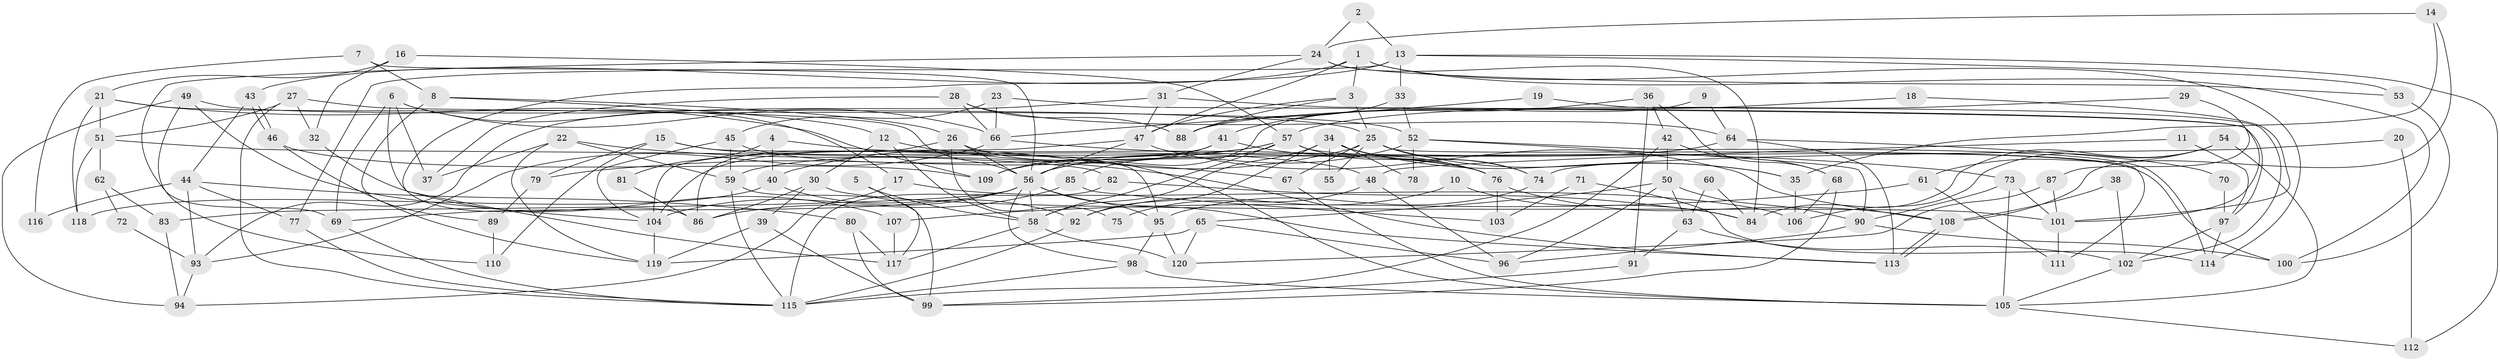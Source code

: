 // Generated by graph-tools (version 1.1) at 2025/14/03/09/25 04:14:50]
// undirected, 120 vertices, 240 edges
graph export_dot {
graph [start="1"]
  node [color=gray90,style=filled];
  1;
  2;
  3;
  4;
  5;
  6;
  7;
  8;
  9;
  10;
  11;
  12;
  13;
  14;
  15;
  16;
  17;
  18;
  19;
  20;
  21;
  22;
  23;
  24;
  25;
  26;
  27;
  28;
  29;
  30;
  31;
  32;
  33;
  34;
  35;
  36;
  37;
  38;
  39;
  40;
  41;
  42;
  43;
  44;
  45;
  46;
  47;
  48;
  49;
  50;
  51;
  52;
  53;
  54;
  55;
  56;
  57;
  58;
  59;
  60;
  61;
  62;
  63;
  64;
  65;
  66;
  67;
  68;
  69;
  70;
  71;
  72;
  73;
  74;
  75;
  76;
  77;
  78;
  79;
  80;
  81;
  82;
  83;
  84;
  85;
  86;
  87;
  88;
  89;
  90;
  91;
  92;
  93;
  94;
  95;
  96;
  97;
  98;
  99;
  100;
  101;
  102;
  103;
  104;
  105;
  106;
  107;
  108;
  109;
  110;
  111;
  112;
  113;
  114;
  115;
  116;
  117;
  118;
  119;
  120;
  1 -- 47;
  1 -- 114;
  1 -- 3;
  1 -- 43;
  1 -- 100;
  2 -- 24;
  2 -- 13;
  3 -- 47;
  3 -- 25;
  3 -- 88;
  4 -- 76;
  4 -- 40;
  4 -- 81;
  5 -- 58;
  5 -- 117;
  6 -- 17;
  6 -- 86;
  6 -- 37;
  6 -- 66;
  6 -- 69;
  7 -- 56;
  7 -- 8;
  7 -- 116;
  8 -- 26;
  8 -- 12;
  8 -- 89;
  9 -- 64;
  9 -- 56;
  10 -- 84;
  10 -- 92;
  11 -- 97;
  11 -- 48;
  12 -- 67;
  12 -- 58;
  12 -- 30;
  13 -- 77;
  13 -- 117;
  13 -- 33;
  13 -- 53;
  13 -- 112;
  14 -- 24;
  14 -- 108;
  14 -- 35;
  15 -- 95;
  15 -- 110;
  15 -- 48;
  15 -- 79;
  16 -- 57;
  16 -- 21;
  16 -- 32;
  17 -- 106;
  17 -- 94;
  18 -- 101;
  18 -- 88;
  19 -- 66;
  19 -- 102;
  20 -- 112;
  20 -- 74;
  21 -- 109;
  21 -- 118;
  21 -- 25;
  21 -- 51;
  22 -- 113;
  22 -- 119;
  22 -- 37;
  22 -- 59;
  23 -- 66;
  23 -- 45;
  23 -- 97;
  24 -- 31;
  24 -- 69;
  24 -- 53;
  24 -- 84;
  25 -- 35;
  25 -- 40;
  25 -- 55;
  25 -- 67;
  25 -- 74;
  25 -- 111;
  26 -- 105;
  26 -- 56;
  26 -- 75;
  26 -- 86;
  27 -- 115;
  27 -- 56;
  27 -- 32;
  27 -- 51;
  28 -- 37;
  28 -- 88;
  28 -- 64;
  28 -- 66;
  29 -- 87;
  29 -- 57;
  30 -- 101;
  30 -- 39;
  30 -- 86;
  31 -- 93;
  31 -- 47;
  31 -- 101;
  32 -- 107;
  33 -- 52;
  33 -- 88;
  34 -- 58;
  34 -- 35;
  34 -- 55;
  34 -- 74;
  34 -- 78;
  34 -- 92;
  35 -- 106;
  36 -- 41;
  36 -- 42;
  36 -- 68;
  36 -- 91;
  38 -- 108;
  38 -- 102;
  39 -- 119;
  39 -- 99;
  40 -- 92;
  40 -- 118;
  41 -- 104;
  41 -- 76;
  41 -- 109;
  42 -- 115;
  42 -- 68;
  42 -- 50;
  43 -- 46;
  43 -- 46;
  43 -- 44;
  44 -- 80;
  44 -- 77;
  44 -- 93;
  44 -- 116;
  45 -- 59;
  45 -- 76;
  45 -- 104;
  46 -- 119;
  46 -- 109;
  47 -- 56;
  47 -- 104;
  47 -- 108;
  48 -- 96;
  48 -- 75;
  49 -- 52;
  49 -- 104;
  49 -- 94;
  49 -- 110;
  50 -- 65;
  50 -- 63;
  50 -- 90;
  50 -- 96;
  51 -- 62;
  51 -- 82;
  51 -- 118;
  52 -- 90;
  52 -- 56;
  52 -- 78;
  52 -- 114;
  53 -- 100;
  54 -- 106;
  54 -- 105;
  54 -- 61;
  54 -- 84;
  56 -- 69;
  56 -- 113;
  56 -- 58;
  56 -- 83;
  56 -- 95;
  56 -- 98;
  56 -- 104;
  57 -- 100;
  57 -- 59;
  57 -- 58;
  57 -- 76;
  57 -- 79;
  57 -- 85;
  58 -- 117;
  58 -- 120;
  59 -- 115;
  59 -- 99;
  60 -- 84;
  60 -- 63;
  61 -- 111;
  61 -- 107;
  62 -- 83;
  62 -- 72;
  63 -- 91;
  63 -- 102;
  64 -- 109;
  64 -- 70;
  64 -- 113;
  65 -- 96;
  65 -- 120;
  65 -- 119;
  66 -- 73;
  66 -- 93;
  67 -- 105;
  68 -- 99;
  68 -- 106;
  69 -- 115;
  70 -- 97;
  71 -- 103;
  71 -- 114;
  72 -- 93;
  73 -- 90;
  73 -- 101;
  73 -- 105;
  74 -- 95;
  76 -- 108;
  76 -- 103;
  77 -- 115;
  79 -- 89;
  80 -- 117;
  80 -- 99;
  81 -- 86;
  82 -- 84;
  82 -- 115;
  83 -- 94;
  85 -- 86;
  85 -- 103;
  87 -- 101;
  87 -- 120;
  89 -- 110;
  90 -- 100;
  90 -- 96;
  91 -- 99;
  92 -- 115;
  93 -- 94;
  95 -- 98;
  95 -- 120;
  97 -- 102;
  97 -- 114;
  98 -- 105;
  98 -- 115;
  101 -- 111;
  102 -- 105;
  104 -- 119;
  105 -- 112;
  107 -- 117;
  108 -- 113;
  108 -- 113;
}
